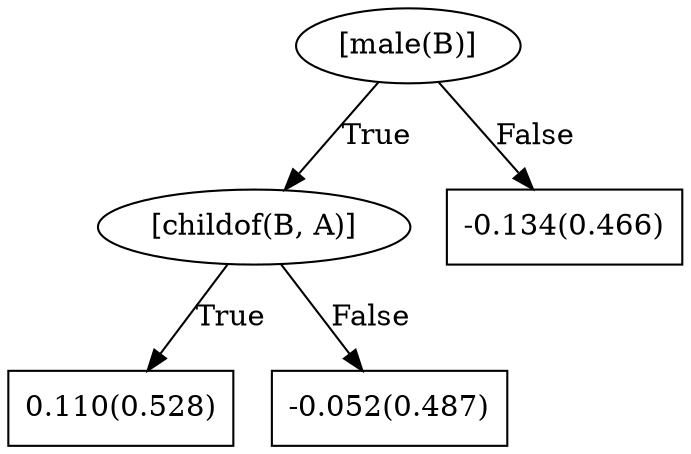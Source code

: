 digraph G{ 
1[label = "[male(B)]"];
1 -> 2[label="True"];
1 -> 3[label="False"];
2[label = "[childof(B, A)]"];
2 -> 4[label="True"];
2 -> 5[label="False"];
4[shape = box,label = "0.110(0.528)"];
5[shape = box,label = "-0.052(0.487)"];
3[shape = box,label = "-0.134(0.466)"];
}
